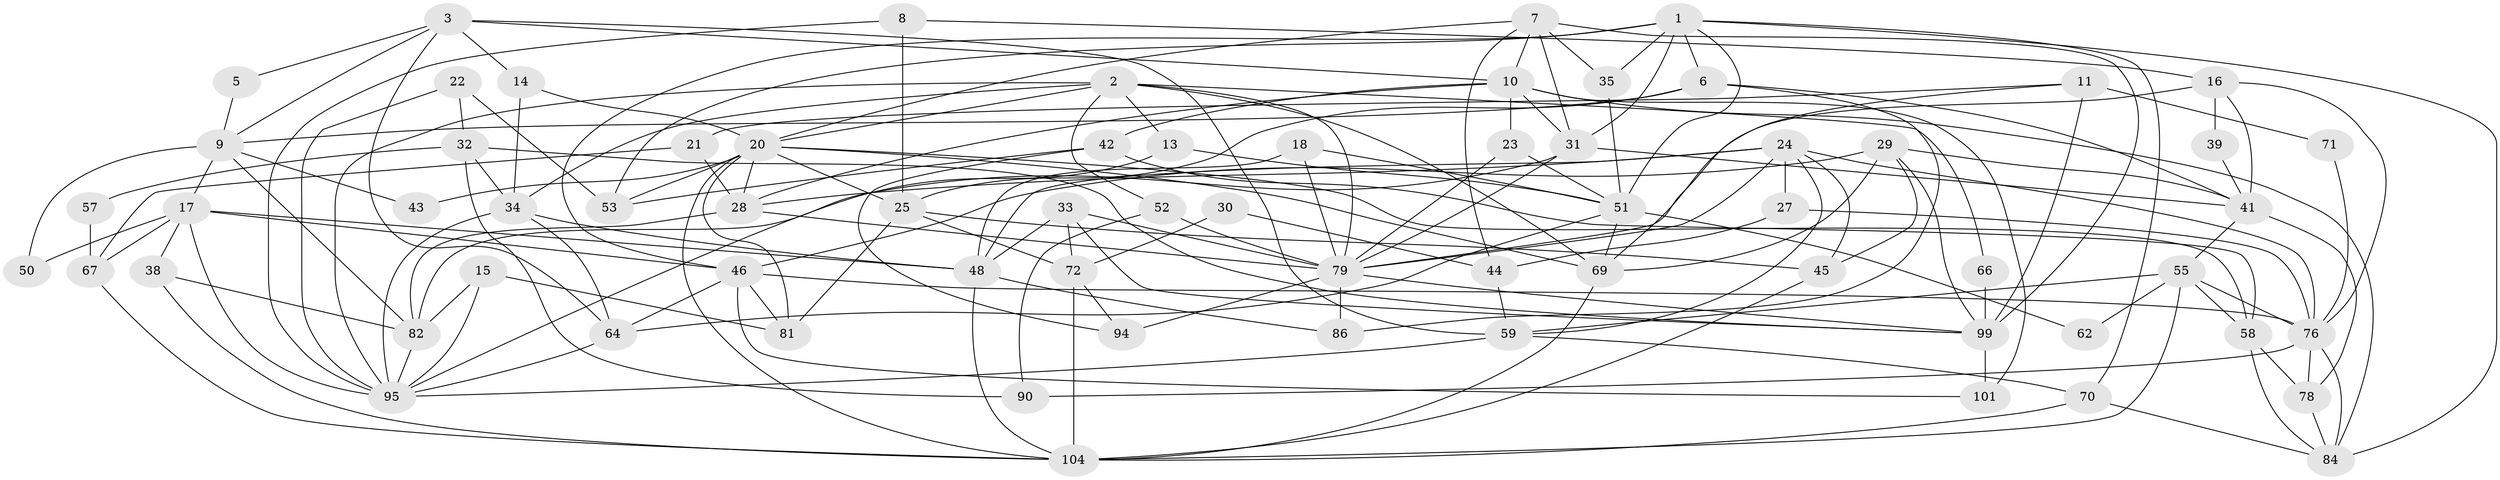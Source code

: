 // original degree distribution, {5: 0.1574074074074074, 6: 0.09259259259259259, 7: 0.046296296296296294, 4: 0.28703703703703703, 2: 0.1574074074074074, 3: 0.24074074074074073, 8: 0.018518518518518517}
// Generated by graph-tools (version 1.1) at 2025/41/03/06/25 10:41:52]
// undirected, 69 vertices, 170 edges
graph export_dot {
graph [start="1"]
  node [color=gray90,style=filled];
  1 [super="+47"];
  2 [super="+4"];
  3 [super="+19"];
  5;
  6;
  7 [super="+12"];
  8 [super="+40"];
  9 [super="+73"];
  10 [super="+68"];
  11 [super="+26"];
  13;
  14 [super="+92"];
  15;
  16;
  17 [super="+36"];
  18;
  20 [super="+60"];
  21;
  22;
  23 [super="+49"];
  24 [super="+107"];
  25 [super="+37"];
  27;
  28 [super="+83"];
  29 [super="+106"];
  30;
  31 [super="+54"];
  32 [super="+77"];
  33 [super="+63"];
  34 [super="+97"];
  35;
  38;
  39;
  41 [super="+65"];
  42;
  43;
  44;
  45;
  46 [super="+56"];
  48 [super="+61"];
  50;
  51 [super="+98"];
  52 [super="+91"];
  53;
  55 [super="+75"];
  57;
  58 [super="+102"];
  59 [super="+80"];
  62;
  64 [super="+74"];
  66;
  67 [super="+103"];
  69 [super="+105"];
  70;
  71;
  72 [super="+93"];
  76 [super="+88"];
  78 [super="+87"];
  79 [super="+85"];
  81;
  82;
  84 [super="+89"];
  86;
  90;
  94;
  95 [super="+96"];
  99 [super="+100"];
  101;
  104 [super="+108"];
  1 -- 70;
  1 -- 6;
  1 -- 84;
  1 -- 35;
  1 -- 51;
  1 -- 53;
  1 -- 46;
  1 -- 31;
  2 -- 79;
  2 -- 52;
  2 -- 66;
  2 -- 69;
  2 -- 13;
  2 -- 34;
  2 -- 20;
  2 -- 95;
  3 -- 5;
  3 -- 14;
  3 -- 59;
  3 -- 10;
  3 -- 64;
  3 -- 9;
  5 -- 9;
  6 -- 41 [weight=2];
  6 -- 25;
  6 -- 86;
  6 -- 9;
  7 -- 10;
  7 -- 20;
  7 -- 35;
  7 -- 99;
  7 -- 44;
  7 -- 31;
  8 -- 16;
  8 -- 25;
  8 -- 95;
  9 -- 82;
  9 -- 17;
  9 -- 50;
  9 -- 43;
  10 -- 23;
  10 -- 31;
  10 -- 42;
  10 -- 28;
  10 -- 101;
  10 -- 84;
  11 -- 21;
  11 -- 99 [weight=3];
  11 -- 69;
  11 -- 71;
  13 -- 51;
  13 -- 95;
  14 -- 20;
  14 -- 34;
  15 -- 82;
  15 -- 81;
  15 -- 95;
  16 -- 79;
  16 -- 39;
  16 -- 41;
  16 -- 76;
  17 -- 48;
  17 -- 95;
  17 -- 38;
  17 -- 50;
  17 -- 46;
  17 -- 67;
  18 -- 48;
  18 -- 51;
  18 -- 79;
  20 -- 104;
  20 -- 43;
  20 -- 53;
  20 -- 81;
  20 -- 58;
  20 -- 25;
  20 -- 28;
  20 -- 69;
  21 -- 28;
  21 -- 67;
  22 -- 95;
  22 -- 53;
  22 -- 32;
  23 -- 79;
  23 -- 51;
  24 -- 45;
  24 -- 27;
  24 -- 48;
  24 -- 76;
  24 -- 28;
  24 -- 79;
  24 -- 59;
  25 -- 81;
  25 -- 45;
  25 -- 72;
  27 -- 44;
  27 -- 76;
  28 -- 82;
  28 -- 79;
  29 -- 41;
  29 -- 45;
  29 -- 99;
  29 -- 46;
  29 -- 69;
  30 -- 44;
  30 -- 72;
  31 -- 79;
  31 -- 82;
  31 -- 41;
  32 -- 99;
  32 -- 90;
  32 -- 57;
  32 -- 34 [weight=2];
  33 -- 99;
  33 -- 48;
  33 -- 72;
  33 -- 79;
  34 -- 48;
  34 -- 95;
  34 -- 64;
  35 -- 51;
  38 -- 82;
  38 -- 104;
  39 -- 41;
  41 -- 55;
  41 -- 78;
  42 -- 58;
  42 -- 53;
  42 -- 94;
  44 -- 59;
  45 -- 104;
  46 -- 81;
  46 -- 64;
  46 -- 101;
  46 -- 76;
  48 -- 86;
  48 -- 104;
  51 -- 69;
  51 -- 62;
  51 -- 64;
  52 -- 90;
  52 -- 79;
  55 -- 58;
  55 -- 62 [weight=2];
  55 -- 59;
  55 -- 76;
  55 -- 104;
  57 -- 67;
  58 -- 84;
  58 -- 78;
  59 -- 95;
  59 -- 70;
  64 -- 95;
  66 -- 99;
  67 -- 104;
  69 -- 104;
  70 -- 104;
  70 -- 84;
  71 -- 76;
  72 -- 94;
  72 -- 104;
  76 -- 84;
  76 -- 90;
  76 -- 78;
  78 -- 84;
  79 -- 99;
  79 -- 86;
  79 -- 94;
  82 -- 95;
  99 -- 101;
}
